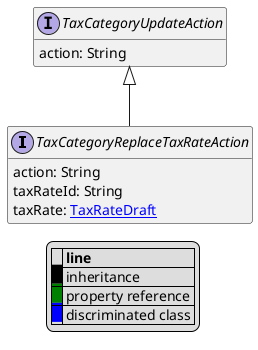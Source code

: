 @startuml

hide empty fields
hide empty methods
legend
|= |= line |
|<back:black>   </back>| inheritance |
|<back:green>   </back>| property reference |
|<back:blue>   </back>| discriminated class |
endlegend
interface TaxCategoryReplaceTaxRateAction [[TaxCategoryReplaceTaxRateAction.svg]] extends TaxCategoryUpdateAction {
    action: String
    taxRateId: String
    taxRate: [[TaxRateDraft.svg TaxRateDraft]]
}
interface TaxCategoryUpdateAction [[TaxCategoryUpdateAction.svg]]  {
    action: String
}





@enduml

